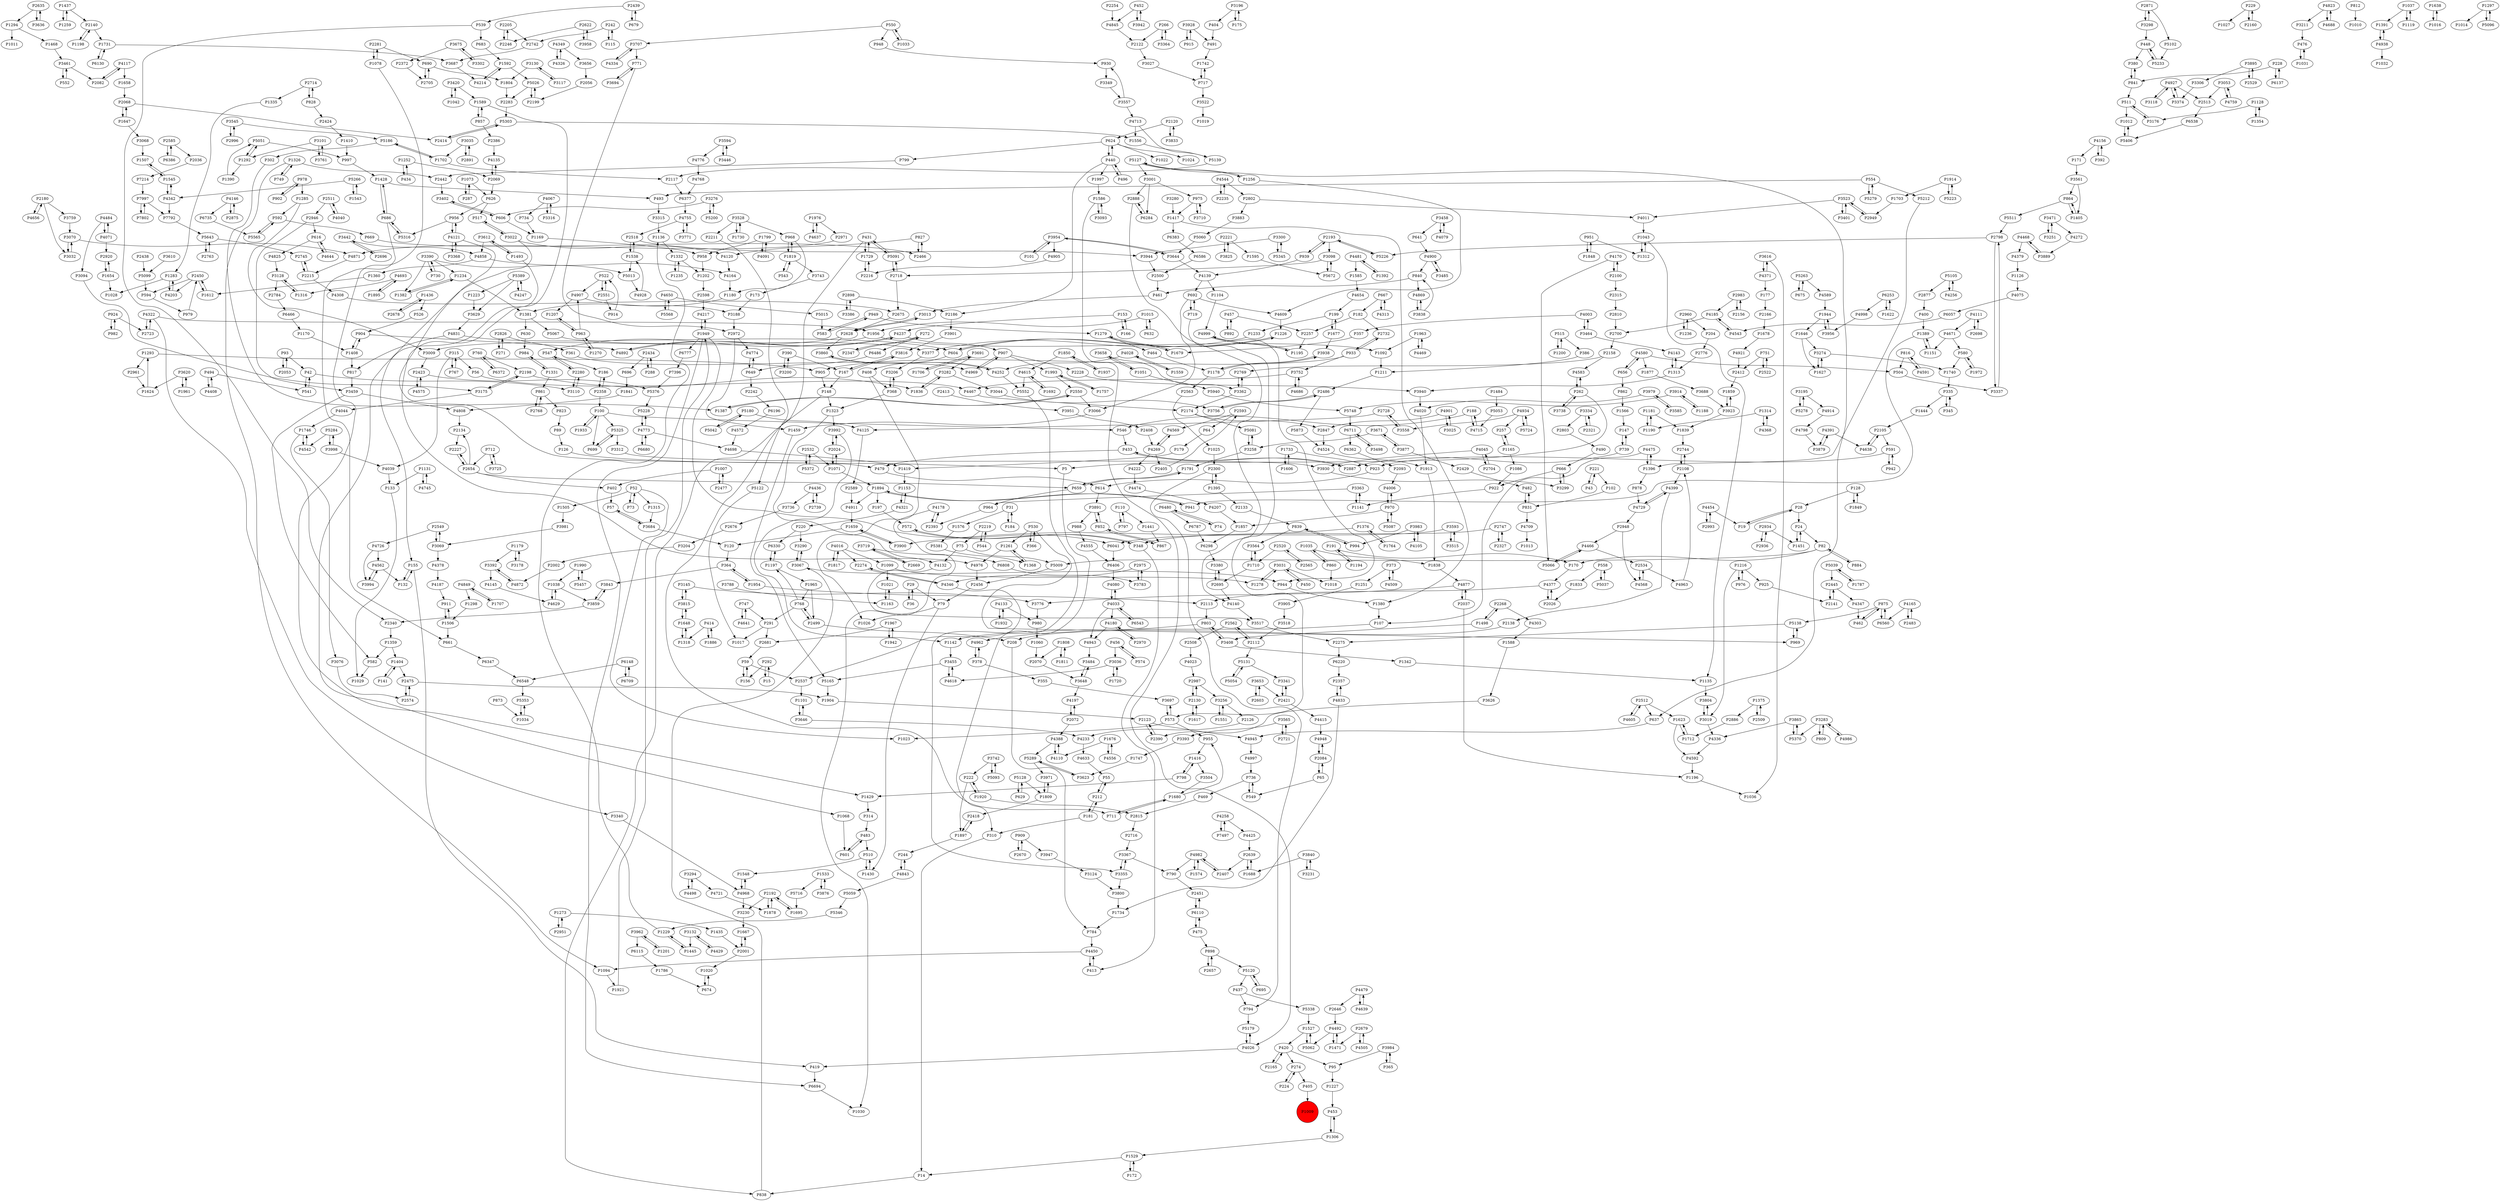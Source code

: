 digraph {
	P1428 -> P493
	P1498 -> P3408
	P2442 -> P3402
	P968 -> P1180
	P4877 -> P2037
	P2072 -> P4197
	P2358 -> P100
	P4962 -> P378
	P3761 -> P3101
	P1007 -> P2477
	P3196 -> P404
	P4143 -> P1313
	P1811 -> P1808
	P3992 -> P2024
	P2961 -> P1624
	P2180 -> P4656
	P504 -> P3337
	P89 -> P126
	P3464 -> P4143
	P5568 -> P4650
	P1223 -> P3629
	P1298 -> P1506
	P1007 -> P402
	P839 -> P994
	P1376 -> P1764
	P4033 -> P4180
	P4197 -> P2072
	P2002 -> P4872
	P1252 -> P434
	P14 -> P838
	P768 -> P1197
	P4020 -> P1913
	P1436 -> P526
	P2174 -> P5081
	P2728 -> P4125
	P3648 -> P4197
	P155 -> P419
	P274 -> P405
	P4140 -> P3517
	P2130 -> P2987
	P2871 -> P3298
	P5062 -> P1527
	P3994 -> P4562
	P1012 -> P5406
	P314 -> P483
	P4222 -> P4474
	P2108 -> P4399
	P3302 -> P3675
	P1894 -> P197
	P1408 -> P904
	P335 -> P1444
	P1196 -> P1036
	P1993 -> P1757
	P5325 -> P3312
	P1731 -> P6130
	P1809 -> P2418
	P420 -> P2165
	P2993 -> P4454
	P5087 -> P970
	P1404 -> P141
	P4715 -> P188
	P3719 -> P2669
	P1354 -> P1128
	P4117 -> P1658
	P1897 -> P2418
	P898 -> P2657
	P6298 -> P3380
	P1877 -> P3688
	P4745 -> P1131
	P827 -> P2466
	P2551 -> P914
	P2423 -> P5376
	P2888 -> P6284
	P1313 -> P4143
	P3504 -> P1680
	P1416 -> P3504
	P4755 -> P3771
	P132 -> P155
	P3594 -> P3446
	P1878 -> P2192
	P3274 -> P1627
	P4349 -> P4326
	P2744 -> P2108
	P686 -> P5316
	P3459 -> P582
	P666 -> P922
	P5131 -> P5054
	P4650 -> P5568
	P156 -> P59
	P979 -> P2450
	P1273 -> P1435
	P4997 -> P736
	P4203 -> P1283
	P4637 -> P1976
	P229 -> P1027
	P4237 -> P907
	P4347 -> P462
	P3942 -> P452
	P1099 -> P1278
	P554 -> P5279
	P1622 -> P6253
	P1734 -> P784
	P3027 -> P717
	P1256 -> P4609
	P5716 -> P1695
	P1360 -> P1612
	P220 -> P3290
	P4798 -> P3879
	P1997 -> P1586
	P390 -> P167
	P2934 -> P1451
	P857 -> P2386
	P994 -> P839
	P592 -> P669
	P100 -> P1933
	P626 -> P956
	P2565 -> P2520
	P2946 -> P3459
	P1506 -> P661
	P2268 -> P1498
	P2340 -> P1359
	P2280 -> P547
	P3258 -> P1791
	P3442 -> P4858
	P2450 -> P594
	P4474 -> P4207
	P1259 -> P1437
	P4943 -> P3484
	P272 -> P6486
	P4524 -> P1913
	P4726 -> P3994
	P3742 -> P5093
	P949 -> P583
	P949 -> P1279
	P2739 -> P4436
	P2445 -> P2141
	P1316 -> P3128
	P3312 -> P3930
	P630 -> P984
	P3455 -> P5165
	P6130 -> P1731
	P1506 -> P911
	P102 -> P831
	P1857 -> P6298
	P904 -> P1408
	P3688 -> P3923
	P4492 -> P1471
	P3390 -> P5013
	P3251 -> P3471
	P574 -> P456
	P3101 -> P3761
	P1659 -> P3900
	P3938 -> P1178
	P4773 -> P5228
	P573 -> P3697
	P541 -> P42
	P3022 -> P1068
	P2551 -> P522
	P4170 -> P2100
	P1234 -> P1382
	P302 -> P1387
	P930 -> P3349
	P15 -> P292
	P1131 -> P4745
	P3984 -> P365
	P3124 -> P3800
	P4016 -> P2274
	P2123 -> P2390
	P469 -> P2815
	P1417 -> P1380
	P5066 -> P4466
	P3393 -> P1747
	P1627 -> P3274
	P1382 -> P1234
	P2408 -> P4269
	P5059 -> P5346
	P924 -> P982
	P5552 -> P3355
	P798 -> P1416
	P1405 -> P864
	P522 -> P4907
	P2549 -> P4726
	P771 -> P2972
	P1292 -> P1390
	P1359 -> P582
	P580 -> P1972
	P2424 -> P1410
	P288 -> P2434
	P712 -> P3725
	P390 -> P3200
	P1576 -> P5381
	P7214 -> P7997
	P291 -> P2681
	P809 -> P3283
	P4388 -> P4110
	P3001 -> P6284
	P1617 -> P2130
	P1141 -> P3363
	P4755 -> P2518
	P2174 -> P2847
	P1094 -> P1921
	P2113 -> P803
	P1390 -> P5051
	P3044 -> P3756
	P110 -> P1441
	P5105 -> P4256
	P221 -> P43
	P3001 -> P2888
	P5015 -> P583
	P1178 -> P2563
	P4185 -> P2700
	P1914 -> P5223
	P82 -> P170
	P624 -> P440
	P408 -> P1026
	P924 -> P2723
	P2747 -> P348
	P958 -> P1202
	P4572 -> P4698
	P2105 -> P591
	P1131 -> P133
	P4170 -> P5066
	P366 -> P530
	P1533 -> P5716
	P2875 -> P4146
	P3865 -> P4336
	P153 -> P166
	P2451 -> P6110
	P4346 -> P2537
	P3710 -> P975
	P1261 -> P1368
	P4945 -> P4997
	P4016 -> P1099
	P1895 -> P4693
	P909 -> P2670
	P2654 -> P2227
	P3035 -> P2891
	P419 -> P6694
	P3069 -> P2549
	P922 -> P1141
	P695 -> P5120
	P4892 -> P4237
	P335 -> P345
	P7997 -> P7792
	P266 -> P3364
	P1073 -> P287
	P3833 -> P2120
	P3594 -> P4776
	P315 -> P4039
	P3471 -> P4272
	P3031 -> P450
	P79 -> P1430
	P2215 -> P4308
	P5 -> P310
	P3523 -> P3401
	P3094 -> P3175
	P4774 -> P649
	P3771 -> P4755
	P3840 -> P3231
	P2718 -> P2675
	P4871 -> P2215
	P2216 -> P1729
	P197 -> P572
	P1990 -> P1038
	P3256 -> P1551
	P573 -> P955
	P133 -> P1029
	P414 -> P1886
	P2972 -> P1459
	P1015 -> P1956
	P1667 -> P2001
	P1949 -> P6041
	P7997 -> P7802
	P1703 -> P2949
	P4982 -> P2407
	P690 -> P1804
	P3859 -> P2340
	P1659 -> P120
	P4580 -> P1877
	P4391 -> P3879
	P1015 -> P632
	P1949 -> P6777
	P3298 -> P448
	P951 -> P1312
	P964 -> P2393
	P2439 -> P679
	P1170 -> P1408
	P1035 -> P860
	P4544 -> P2802
	P3653 -> P2421
	P364 -> P1954
	P4877 -> P3776
	P3725 -> P712
	P892 -> P457
	P1595 -> P5672
	P1677 -> P199
	P3752 -> P4467
	P6330 -> P1197
	P28 -> P19
	P402 -> P57
	P3420 -> P1589
	P1545 -> P4342
	P1226 -> P604
	P4321 -> P220
	P4045 -> P2704
	P683 -> P1592
	P6115 -> P1786
	P1368 -> P1261
	P1416 -> P798
	P4091 -> P1799
	P6480 -> P74
	P790 -> P2451
	P4823 -> P3211
	P3485 -> P4900
	P768 -> P2499
	P2698 -> P4111
	P526 -> P904
	P494 -> P4408
	P7396 -> P5376
	P4823 -> P4688
	P3743 -> P173
	P2205 -> P2742
	P5289 -> P3971
	P3838 -> P4869
	P4326 -> P4349
	P5200 -> P3276
	P970 -> P4006
	P546 -> P433
	P52 -> P1023
	P4178 -> P1030
	P878 -> P4729
	P2888 -> P4140
	P692 -> P719
	P686 -> P1428
	P5081 -> P3258
	P1624 -> P1293
	P948 -> P930
	P591 -> P942
	P4003 -> P357
	P6711 -> P3498
	P794 -> P5179
	P167 -> P3816
	P1313 -> P3940
	P4468 -> P3889
	P2001 -> P1667
	P1538 -> P5013
	P1169 -> P958
	P4322 -> P1956
	P1586 -> P4026
	P220 -> P6330
	P5565 -> P592
	P5102 -> P5233
	P1408 -> P817
	P5165 -> P1904
	P1285 -> P3009
	P3464 -> P4003
	P2550 -> P3066
	P2716 -> P3367
	P1592 -> P5026
	P491 -> P1742
	P24 -> P1451
	P1799 -> P4091
	P5093 -> P3742
	P3561 -> P864
	P2414 -> P5303
	P4721 -> P1878
	P4023 -> P2987
	P5180 -> P4125
	P3368 -> P4121
	P4927 -> P3118
	P1976 -> P4637
	P1648 -> P3815
	P2585 -> P6386
	P2520 -> P1710
	P3374 -> P4927
	P4121 -> P3368
	P4121 -> P956
	P3900 -> P1659
	P6480 -> P6787
	P440 -> P2186
	P547 -> P186
	P1331 -> P984
	P73 -> P52
	P5091 -> P431
	P3392 -> P4145
	P3128 -> P2784
	P4006 -> P970
	P1375 -> P2886
	P4178 -> P2393
	P2407 -> P4982
	P3895 -> P2529
	P2321 -> P3334
	P3196 -> P175
	P272 -> P2347
	P3623 -> P5289
	P4492 -> P5062
	P3280 -> P1417
	P365 -> P3984
	P1273 -> P2951
	P1294 -> P1011
	P4075 -> P6057
	P1654 -> P2920
	P3009 -> P2423
	P4562 -> P132
	P4639 -> P4479
	P182 -> P2732
	P2180 -> P3759
	P812 -> P1010
	P1021 -> P1163
	P3446 -> P3594
	P1417 -> P6383
	P1035 -> P1838
	P558 -> P1833
	P4901 -> P3025
	P199 -> P1677
	P6377 -> P4755
	P1037 -> P1391
	P4346 -> P2274
	P3671 -> P3877
	P4927 -> P3374
	P2126 -> P4233
	P2001 -> P1020
	P3565 -> P3393
	P2140 -> P1731
	P624 -> P799
	P3646 -> P1101
	P1507 -> P1545
	P6560 -> P875
	P2675 -> P2628
	P3859 -> P3843
	P2165 -> P420
	P2315 -> P2810
	P262 -> P3738
	P1730 -> P3528
	P4469 -> P1963
	P1920 -> P222
	P2562 -> P2508
	P6057 -> P4543
	P2357 -> P4833
	P861 -> P823
	P4969 -> P907
	P4467 -> P2174
	P3523 -> P2949
	P530 -> P969
	P433 -> P479
	P2971 -> P4871
	P2728 -> P3558
	P1256 -> P5127
	P3905 -> P3518
	P816 -> P4591
	P368 -> P1323
	P5303 -> P1556
	P2802 -> P3883
	P2696 -> P3442
	P6253 -> P1622
	P6680 -> P4773
	P2300 -> P1395
	P1702 -> P5186
	P355 -> P3697
	P1731 -> P3687
	P4436 -> P3736
	P1819 -> P3743
	P2327 -> P2747
	P939 -> P2193
	P242 -> P2742
	P816 -> P504
	P3117 -> P3130
	P5042 -> P5180
	P2450 -> P4203
	P4776 -> P4768
	P1747 -> P3623
	P1848 -> P951
	P616 -> P4644
	P1216 -> P3019
	P3067 -> P944
	P3282 -> P1836
	P2603 -> P3653
	P4105 -> P3983
	P2192 -> P3230
	P2654 -> P2134
	P2718 -> P5091
	P3954 -> P101
	P1638 -> P1016
	P5284 -> P4542
	P6372 -> P760
	P4825 -> P3128
	P4391 -> P4638
	P4999 -> P1195
	P3658 -> P3362
	P1954 -> P364
	P2134 -> P2227
	P3719 -> P6808
	P3408 -> P1342
	P2676 -> P3204
	P530 -> P366
	P2512 -> P4605
	P4481 -> P1392
	P79 -> P1026
	P292 -> P15
	P988 -> P4555
	P3461 -> P552
	P1092 -> P1211
	P6777 -> P7396
	P4968 -> P3230
	P1746 -> P4542
	P3646 -> P4233
	P799 -> P2442
	P1179 -> P3392
	P751 -> P2522
	P184 -> P31
	P128 -> P28
	P656 -> P862
	P3036 -> P1720
	P1389 -> P1151
	P3616 -> P4371
	P4843 -> P5059
	P1692 -> P4615
	P1678 -> P4921
	P4562 -> P3994
	P626 -> P517
	P2705 -> P690
	P1894 -> P941
	P4833 -> P1734
	P1961 -> P3620
	P739 -> P147
	P42 -> P3110
	P1235 -> P1332
	P4583 -> P262
	P440 -> P496
	P4125 -> P2589
	P1437 -> P2140
	P951 -> P1848
	P554 -> P493
	P2423 -> P4575
	P3951 -> P2408
	P719 -> P573
	P4556 -> P1676
	P4120 -> P4164
	P3545 -> P2996
	P1710 -> P2695
	P1658 -> P2068
	P448 -> P380
	P65 -> P549
	P3691 -> P1706
	P4773 -> P6680
	P4033 -> P4943
	P1956 -> P1092
	P862 -> P1566
	P2549 -> P3069
	P3528 -> P2211
	P461 -> P3013
	P4256 -> P5105
	P3992 -> P1142
	P52 -> P1505
	P5748 -> P6711
	P861 -> P2768
	P1949 -> P6694
	P208 -> P784
	P2563 -> P1025
	P1956 -> P547
	P4509 -> P373
	P291 -> P1017
	P4484 -> P4071
	P2628 -> P3860
	P4693 -> P1316
	P2635 -> P3636
	P4544 -> P2235
	P191 -> P1194
	P75 -> P5009
	P5051 -> P997
	P1548 -> P4968
	P405 -> P1009
	P43 -> P221
	P52 -> P73
	P3110 -> P2280
	P3684 -> P120
	P1786 -> P674
	P2798 -> P3337
	P2920 -> P1654
	P1468 -> P3461
	P1261 -> P4976
	P413 -> P4450
	P2975 -> P3783
	P1179 -> P3178
	P5511 -> P2798
	P4938 -> P1032
	P852 -> P867
	P1559 -> P4028
	P4342 -> P7792
	P3788 -> P1163
	P661 -> P6347
	P873 -> P1034
	P1606 -> P1733
	P3979 -> P3585
	P736 -> P549
	P3175 -> P4044
	P2486 -> P5873
	P2802 -> P4011
	P452 -> P3942
	P734 -> P1169
	P4713 -> P1556
	P1498 -> P2268
	P4568 -> P2534
	P3118 -> P4927
	P244 -> P4843
	P345 -> P335
	P2158 -> P4583
	P2593 -> P64
	P4934 -> P3558
	P583 -> P949
	P3891 -> P988
	P2776 -> P1313
	P3093 -> P1586
	P1435 -> P2001
	P2574 -> P2475
	P4269 -> P4222
	P2037 -> P4877
	P841 -> P380
	P5091 -> P2718
	P515 -> P1200
	P5228 -> P4773
	P907 -> P4969
	P904 -> P4892
	P4986 -> P3283
	P2898 -> P3386
	P2140 -> P1198
	P2622 -> P3958
	P4591 -> P816
	P3274 -> P1740
	P3363 -> P964
	P1430 -> P510
	P4033 -> P4080
	P1165 -> P1086
	P2193 -> P3098
	P315 -> P56
	P3283 -> P5370
	P5105 -> P2877
	P171 -> P3561
	P1037 -> P1119
	P3983 -> P994
	P4858 -> P4164
	P186 -> P2358
	P3707 -> P4334
	P1285 -> P592
	P2593 -> P4569
	P2511 -> P2946
	P4849 -> P1707
	P2072 -> P4388
	P550 -> P948
	P5724 -> P4934
	P4609 -> P1226
	P2483 -> P4165
	P3334 -> P2321
	P3998 -> P4039
	P1445 -> P1229
	P2635 -> P1294
	P2589 -> P4911
	P1197 -> P1965
	P93 -> P42
	P1236 -> P2960
	P4067 -> P3316
	P942 -> P591
	P4258 -> P4425
	P550 -> P1033
	P2513 -> P6538
	P448 -> P5233
	P147 -> P739
	P5223 -> P1914
	P1679 -> P1279
	P1099 -> P1021
	P3752 -> P4686
	P4040 -> P2511
	P3032 -> P3070
	P4688 -> P4823
	P3367 -> P3355
	P543 -> P1819
	P1920 -> P2815
	P2714 -> P828
	P1729 -> P431
	P2987 -> P3256
	P4165 -> P6560
	P1180 -> P1381
	P4322 -> P3340
	P659 -> P964
	P100 -> P546
	P2421 -> P3341
	P3940 -> P4020
	P1894 -> P4911
	P400 -> P1389
	P1294 -> P1468
	P1437 -> P1259
	P3984 -> P95
	P717 -> P3522
	P2987 -> P2130
	P4071 -> P2920
	P3815 -> P1648
	P2268 -> P4303
	P1292 -> P5051
	P3334 -> P2803
	P2386 -> P4135
	P7497 -> P4258
	P3958 -> P2622
	P2500 -> P461
	P3877 -> P3671
	P817 -> P3459
	P3653 -> P2603
	P100 -> P5325
	P3914 -> P5748
	P2372 -> P2705
	P1326 -> P749
	P4247 -> P5389
	P784 -> P4450
	P1306 -> P453
	P4928 -> P1538
	P1538 -> P2518
	P6253 -> P4998
	P476 -> P1031
	P3195 -> P4914
	P3066 -> P1459
	P2193 -> P939
	P1543 -> P5266
	P1493 -> P155
	P1648 -> P1318
	P3128 -> P1316
	P522 -> P2551
	P1451 -> P24
	P3067 -> P3290
	P1283 -> P4203
	P6466 -> P1170
	P1126 -> P4075
	P4111 -> P2698
	P1043 -> P1312
	P2562 -> P2112
	P573 -> P1023
	P5026 -> P2283
	P3458 -> P4079
	P3290 -> P3067
	P2585 -> P2036
	P2960 -> P1236
	P1293 -> P905
	P2429 -> P482
	P4927 -> P2513
	P2198 -> P3175
	P2192 -> P1695
	P1441 -> P867
	P315 -> P767
	P153 -> P4237
	P482 -> P831
	P978 -> P902
	P1181 -> P1190
	P3377 -> P3206
	P2405 -> P2593
	P4938 -> P1391
	P2024 -> P1071
	P1033 -> P550
	P2228 -> P3940
	P1436 -> P2678
	P456 -> P574
	P1375 -> P2509
	P3962 -> P6115
	P2082 -> P4117
	P3687 -> P4214
	P2970 -> P4180
	P5051 -> P1292
	P1201 -> P3962
	P4028 -> P4252
	P939 -> P4139
	P2803 -> P490
	P1034 -> P5353
	P760 -> P6372
	P1323 -> P4132
	P494 -> P541
	P1592 -> P4214
	P3825 -> P2221
	P1101 -> P3646
	P5120 -> P695
	P6586 -> P2500
	P898 -> P5120
	P274 -> P224
	P1104 -> P4999
	P3098 -> P5672
	P287 -> P1073
	P3364 -> P266
	P2768 -> P861
	P3518 -> P2112
	P3299 -> P666
	P6148 -> P6548
	P1585 -> P4654
	P222 -> P1897
	P3901 -> P3816
	P4808 -> P2134
	P1545 -> P1507
	P228 -> P841
	P4907 -> P3188
	P3675 -> P2372
	P2100 -> P2315
	P2670 -> P909
	P2723 -> P4322
	P5389 -> P3629
	P2242 -> P6196
	P4269 -> P2405
	P5099 -> P594
	P614 -> P3891
	P5139 -> P2117
	P3068 -> P1507
	P749 -> P1326
	P1841 -> P4808
	P2678 -> P1436
	P659 -> P1791
	P3865 -> P5370
	P592 -> P5565
	P970 -> P1857
	P3132 -> P1445
	P1151 -> P1389
	P262 -> P4583
	P2024 -> P3992
	P4111 -> P4671
	P699 -> P5325
	P2068 -> P1647
	P803 -> P3408
	P404 -> P491
	P4569 -> P4269
	P1335 -> P1283
	P1278 -> P3031
	P1404 -> P2475
	P4901 -> P2847
	P120 -> P364
	P6711 -> P6362
	P4982 -> P790
	P2695 -> P4140
	P606 -> P1169
	P3843 -> P3859
	P2960 -> P204
	P2518 -> P3944
	P1944 -> P3956
	P6041 -> P6406
	P212 -> P55
	P4479 -> P4639
	P4003 -> P3464
	P2520 -> P2565
	P115 -> P242
	P2518 -> P1538
	P56 -> P4467
	P3315 -> P1136
	P6137 -> P228
	P166 -> P153
	P1967 -> P2681
	P1181 -> P1839
	P2639 -> P2407
	P3928 -> P915
	P4968 -> P1548
	P4156 -> P171
	P679 -> P2439
	P3178 -> P1179
	P674 -> P1020
	P4233 -> P4633
	P2550 -> P1387
	P3019 -> P3804
	P550 -> P3707
	P310 -> P14
	P747 -> P4641
	P204 -> P2776
	P2186 -> P3901
	P4580 -> P656
	P1972 -> P580
	P717 -> P1742
	P4146 -> P6735
	P5406 -> P1012
	P969 -> P5138
	P2508 -> P4023
	P852 -> P3891
	P29 -> P36
	P5672 -> P3098
	P5940 -> P5748
	P4914 -> P4798
	P75 -> P4132
	P1190 -> P1181
	P5873 -> P4524
	P1211 -> P2486
	P582 -> P1029
	P4067 -> P734
	P1921 -> P1949
	P3188 -> P2972
	P1315 -> P3684
	P6196 -> P4572
	P2219 -> P544
	P667 -> P182
	P760 -> P2198
	P6110 -> P475
	P2108 -> P2744
	P1165 -> P257
	P3282 -> P3044
	P172 -> P1529
	P4575 -> P2423
	P3195 -> P5278
	P4481 -> P1585
	P2300 -> P794
	P4408 -> P494
	P1646 -> P3274
	P604 -> P1226
	P357 -> P1679
	P3691 -> P3282
	P3620 -> P1624
	P3838 -> P840
	P2211 -> P5122
	P840 -> P461
	P515 -> P386
	P2534 -> P4568
	P1574 -> P4982
	P1804 -> P2283
	P1234 -> P1381
	P1746 -> P3076
	P2534 -> P4963
	P6110 -> P2451
	P2084 -> P65
	P4729 -> P4399
	P52 -> P1315
	P5289 -> P3623
	P2130 -> P1617
	P2522 -> P751
	P5353 -> P1034
	P2254 -> P4845
	P2763 -> P5643
	P2679 -> P4505
	P3362 -> P2769
	P3883 -> P5060
	P2056 -> P2199
	P2393 -> P4178
	P2227 -> P2654
	P2439 -> P539
	P3891 -> P852
	P408 -> P368
	P1937 -> P1850
	P42 -> P541
	P1251 -> P3905
	P3564 -> P1710
	P875 -> P462
	P2221 -> P1595
	P4121 -> P479
	P1551 -> P3256
	P1914 -> P1703
	P141 -> P1404
	P1965 -> P768
	P1963 -> P4469
	P6548 -> P5353
	P490 -> P666
	P2949 -> P3523
	P5060 -> P3644
	P414 -> P1318
	P3981 -> P3069
	P1153 -> P4321
	P483 -> P601
	P2886 -> P1712
	P3517 -> P2275
	P4117 -> P2082
	P2123 -> P4945
	P4845 -> P2122
	P126 -> P5
	P1612 -> P2450
	P2120 -> P624
	P364 -> P3843
	P2198 -> P1836
	P1020 -> P674
	P74 -> P6480
	P914 -> P522
	P547 -> P2280
	P4726 -> P4562
	P179 -> P1419
	P984 -> P1331
	P3707 -> P771
	P4214 -> P1592
	P1227 -> P453
	P1071 -> P1894
	P1707 -> P4849
	P1216 -> P925
	P4650 -> P5015
	P915 -> P3928
	P2026 -> P4377
	P907 -> P1993
	P3783 -> P2975
	P59 -> P2537
	P860 -> P1035
	P5026 -> P2199
	P2105 -> P4638
	P1904 -> P2123
	P496 -> P440
	P1306 -> P1529
	P649 -> P2242
	P5303 -> P2414
	P907 -> P2228
	P909 -> P3947
	P3341 -> P2421
	P823 -> P89
	P257 -> P1165
	P3013 -> P2628
	P4644 -> P616
	P101 -> P3954
	P5278 -> P3195
	P453 -> P1306
	P1396 -> P4475
	P2274 -> P4346
	P2445 -> P4347
	P4934 -> P257
	P857 -> P1589
	P2975 -> P4346
	P224 -> P274
	P2512 -> P1623
	P3889 -> P4468
	P2769 -> P3362
	P4139 -> P692
	P1527 -> P5062
	P4336 -> P4592
	P860 -> P1018
	P4145 -> P4629
	P4638 -> P2105
	P82 -> P884
	P1419 -> P1153
	P437 -> P794
	P1740 -> P335
	P2486 -> P3756
	P5372 -> P2532
	P1849 -> P128
	P6220 -> P2357
	P4454 -> P2993
	P3528 -> P1730
	P2122 -> P3027
	P3515 -> P3593
	P4831 -> P817
	P5316 -> P686
	P3022 -> P4120
	P4693 -> P1895
	P1676 -> P4110
	P4963 -> P2108
	P3019 -> P4336
	P3355 -> P3367
	P3558 -> P2728
	P4371 -> P177
	P2639 -> P1688
	P1195 -> P4999
	P1527 -> P420
	P902 -> P978
	P2412 -> P1859
	P1680 -> P955
	P2156 -> P2983
	P1932 -> P4133
	P667 -> P4313
	P3256 -> P2126
	P1025 -> P2300
	P4080 -> P4033
	P6735 -> P5565
	P4313 -> P667
	P1178 -> P3938
	P5186 -> P302
	P3200 -> P390
	P155 -> P132
	P2810 -> P2700
	P1886 -> P414
	P4905 -> P2216
	P1566 -> P147
	P2871 -> P5102
	P6386 -> P2585
	P440 -> P624
	P1293 -> P2961
	P2654 -> P659
	P730 -> P3390
	P4759 -> P3053
	P3053 -> P2513
	P963 -> P4907
	P177 -> P2166
	P3612 -> P1493
	P475 -> P898
	P692 -> P4609
	P5389 -> P1223
	P1078 -> P1429
	P956 -> P5316
	P2421 -> P4415
	P3523 -> P4011
	P4342 -> P1545
	P5179 -> P4026
	P3684 -> P57
	P4872 -> P3392
	P4207 -> P1857
	P2714 -> P1335
	P2215 -> P2745
	P348 -> P572
	P2826 -> P361
	P3076 -> P2574
	P1207 -> P963
	P475 -> P6110
	P3979 -> P4020
	P2877 -> P400
	P3815 -> P3145
	P3498 -> P6711
	P1954 -> P2113
	P3944 -> P2500
	P1086 -> P922
	P4165 -> P2483
	P2646 -> P4492
	P751 -> P2412
	P3928 -> P491
	P1395 -> P2133
	P4686 -> P3752
	P1060 -> P2070
	P457 -> P2257
	P4399 -> P2138
	P2100 -> P4170
	P3145 -> P3776
	P2704 -> P4045
	P1742 -> P717
	P1051 -> P5940
	P348 -> P413
	P1318 -> P1648
	P1229 -> P1445
	P2669 -> P3719
	P1729 -> P2216
	P2466 -> P827
	P188 -> P546
	P4258 -> P7497
	P4454 -> P19
	P1799 -> P958
	P4164 -> P1180
	P3616 -> P1036
	P3971 -> P1809
	P1710 -> P3564
	P3392 -> P4872
	P1252 -> P2069
	P1993 -> P2550
	P1038 -> P4629
	P2281 -> P1078
	P5131 -> P3341
	P2983 -> P4185
	P6543 -> P4033
	P29 -> P79
	P1556 -> P5139
	P1381 -> P630
	P3204 -> P2002
	P3035 -> P1702
	P3230 -> P1667
	P5279 -> P554
	P4252 -> P3860
	P1279 -> P464
	P188 -> P4715
	P1787 -> P5039
	P191 -> P170
	P4349 -> P3656
	P5138 -> P2275
	P1859 -> P3923
	P933 -> P2732
	P4900 -> P840
	P4998 -> P3956
	P1720 -> P3036
	P1791 -> P659
	P1326 -> P1094
	P530 -> P1261
	P1429 -> P314
	P373 -> P1251
	P3557 -> P4713
	P554 -> P5212
	P6406 -> P4080
	P2742 -> P3687
	P4589 -> P1944
	P5053 -> P4715
	P1942 -> P1967
	P4921 -> P2412
	P1695 -> P2192
	P4849 -> P1298
	P4016 -> P1817
	P4629 -> P1038
	P2280 -> P3110
	P3671 -> P3258
	P4368 -> P1314
	P2951 -> P1273
	P3294 -> P4721
	P5122 -> P1017
	P199 -> P1233
	P5338 -> P1527
	P2537 -> P1101
	P944 -> P1380
	P59 -> P156
	P3363 -> P1141
	P978 -> P1285
	P1197 -> P6330
	P3675 -> P3302
	P3636 -> P2635
	P4071 -> P4484
	P2221 -> P3825
	P3459 -> P4808
	P1136 -> P1332
	P2084 -> P4948
	P3658 -> P1051
	P3471 -> P3251
	P2117 -> P6377
	P841 -> P511
	P3300 -> P5345
	P2948 -> P4466
	P2180 -> P3032
	P544 -> P2219
	P3742 -> P222
	P4907 -> P1207
	P1135 -> P3804
	P5263 -> P4589
	P1194 -> P191
	P1589 -> P4976
	P3694 -> P771
	P3561 -> P1405
	P1216 -> P976
	P464 -> P1178
	P2138 -> P208
	P2983 -> P2156
	P19 -> P28
	P4948 -> P2084
	P4026 -> P5179
	P2972 -> P4774
	P2499 -> P208
	P433 -> P2887
	P31 -> P184
	P1016 -> P1638
	P6808 -> P3783
	P170 -> P4377
	P7802 -> P7997
	P3402 -> P606
	P2679 -> P1471
	P1808 -> P2070
	P1380 -> P107
	P1976 -> P2971
	P3276 -> P606
	P690 -> P2705
	P747 -> P291
	P4466 -> P2534
	P1623 -> P4592
	P1314 -> P4368
	P1505 -> P3981
	P1323 -> P3992
	P1270 -> P963
	P4671 -> P1151
	P373 -> P4509
	P1391 -> P4938
	P3069 -> P4378
	P5263 -> P675
	P2112 -> P2562
	P1392 -> P4481
	P4505 -> P2679
	P4133 -> P980
	P3380 -> P2695
	P3877 -> P2429
	P1819 -> P543
	P1588 -> P3626
	P173 -> P3188
	P1071 -> P2024
	P3876 -> P1533
	P3629 -> P4831
	P483 -> P510
	P4180 -> P2970
	P968 -> P1819
	P2934 -> P2936
	P7792 -> P5643
	P479 -> P614
	P3355 -> P3800
	P3484 -> P3648
	P803 -> P4962
	P3930 -> P3299
	P1128 -> P1354
	P2347 -> P272
	P2275 -> P6220
	P3626 -> P2390
	P4450 -> P1094
	P1990 -> P5457
	P1702 -> P2117
	P2509 -> P1375
	P980 -> P1060
	P5643 -> P2763
	P3455 -> P4618
	P976 -> P1216
	P2654 -> P402
	P3759 -> P3070
	P637 -> P4945
	P4618 -> P3455
	P431 -> P5091
	P517 -> P3022
	P1389 -> P941
	P4026 -> P419
	P1623 -> P1712
	P1038 -> P3859
	P2160 -> P229
	P3656 -> P2056
	P2257 -> P1195
	P4656 -> P2180
	P1078 -> P2281
	P875 -> P5138
	P1529 -> P14
	P4475 -> P1396
	P55 -> P212
	P686 -> P661
	P4011 -> P1043
	P222 -> P1920
	P3316 -> P4067
	P3840 -> P1688
	P93 -> P2053
	P378 -> P355
	P1654 -> P1028
	P632 -> P1015
	P549 -> P736
	P2732 -> P933
	P456 -> P3036
	P6538 -> P5406
	P181 -> P310
	P3031 -> P1278
	P3860 -> P4252
	P4615 -> P5552
	P831 -> P482
	P3053 -> P4759
	P591 -> P923
	P2036 -> P7214
	P4436 -> P2739
	P1712 -> P1623
	P3294 -> P4498
	P5325 -> P699
	P1850 -> P4615
	P666 -> P3299
	P3031 -> P1018
	P982 -> P924
	P5127 -> P637
	P4654 -> P199
	P31 -> P1576
	P864 -> P5511
	P4033 -> P6543
	P580 -> P1740
	P975 -> P1417
	P6347 -> P6548
	P181 -> P212
	P1283 -> P1028
	P167 -> P148
	P3442 -> P2696
	P2475 -> P1904
	P828 -> P2424
	P242 -> P115
	P4399 -> P4729
	P65 -> P2084
	P1031 -> P476
	P2747 -> P2327
	P1676 -> P4556
	P4773 -> P4698
	P2700 -> P2158
	P3895 -> P3306
	P4999 -> P944
	P4039 -> P133
	P5128 -> P1809
	P2141 -> P2445
	P905 -> P148
	P4377 -> P2113
	P3258 -> P5081
	P5376 -> P5228
	P3206 -> P368
	P2477 -> P1007
	P970 -> P5087
	P1647 -> P3068
	P601 -> P483
	P1119 -> P1037
	P5039 -> P1787
	P493 -> P3315
	P5643 -> P2745
	P558 -> P5037
	P3401 -> P3523
	P4237 -> P4892
	P228 -> P6137
	P1200 -> P515
	P2695 -> P3380
	P1410 -> P997
	P2070 -> P3648
	P4371 -> P3616
	P2219 -> P75
	P3098 -> P2718
	P3776 -> P980
	P712 -> P2654
	P3276 -> P5200
	P110 -> P797
	P2681 -> P59
	P3620 -> P1961
	P457 -> P892
	P827 -> P4120
	P696 -> P1841
	P5266 -> P1543
	P3914 -> P1188
	P4217 -> P1949
	P1493 -> P3612
	P1297 -> P1014
	P5120 -> P437
	P431 -> P1729
	P1897 -> P244
	P2499 -> P768
	P2532 -> P5372
	P128 -> P1849
	P262 -> P5
	P1706 -> P3691
	P1188 -> P3914
	P875 -> P6560
	P6362 -> P2093
	P380 -> P841
	P2456 -> P79
	P3644 -> P3954
	P3738 -> P262
	P1808 -> P1811
	P2390 -> P2123
	P6284 -> P2888
	P2511 -> P4040
	P3923 -> P1859
	P5037 -> P558
	P955 -> P1416
	P736 -> P469
	P798 -> P1429
	P5180 -> P5042
	P4269 -> P4569
	P4475 -> P107
	P975 -> P3710
	P3130 -> P3117
	P1042 -> P3420
	P3557 -> P930
	P1757 -> P1993
	P437 -> P5338
	P221 -> P102
	P5226 -> P2193
	P1764 -> P1376
	P4641 -> P747
	P4698 -> P1419
	P1312 -> P1043
	P2826 -> P271
	P3337 -> P2798
	P1331 -> P861
	P4833 -> P2357
	P616 -> P4825
	P1332 -> P1235
	P1128 -> P3176
	P5266 -> P4342
	P148 -> P838
	P4079 -> P3458
	P36 -> P29
	P4045 -> P3930
	P3593 -> P6041
	P1836 -> P3282
	P3998 -> P5284
	P1963 -> P1092
	P1342 -> P1135
	P767 -> P315
	P1051 -> P3658
	P539 -> P2340
	P884 -> P82
	P2948 -> P4568
	P1381 -> P5067
	P4466 -> P5066
	P3175 -> P2198
	P4498 -> P3294
	P3962 -> P1201
	P1933 -> P100
	P3800 -> P1734
	P1733 -> P923
	P2205 -> P2246
	P624 -> P1022
	P5067 -> P3377
	P3420 -> P1042
	P4831 -> P604
	P3458 -> P641
	P4843 -> P244
	P3697 -> P573
	P2069 -> P626
	P378 -> P4962
	P420 -> P274
	P2946 -> P616
	P4592 -> P1196
	P4377 -> P2026
	P4858 -> P1360
	P649 -> P4774
	P2622 -> P2246
	P4388 -> P5289
	P3593 -> P3515
	P3585 -> P3979
	P1332 -> P1202
	P1326 -> P2442
	P2898 -> P2186
	P5284 -> P3998
	P2192 -> P1878
	P669 -> P2466
	P271 -> P2826
	P1688 -> P2639
	P4110 -> P4388
	P2120 -> P3833
	P1817 -> P4016
	P1428 -> P686
	P867 -> P852
	P3036 -> P4618
	P840 -> P4869
	P4185 -> P4543
	P4605 -> P2512
	P3176 -> P511
	P1733 -> P1606
	P2413 -> P3951
	P6383 -> P6586
	P450 -> P3031
	P229 -> P2160
	P1965 -> P2499
	P4139 -> P1104
	P1202 -> P2598
	P2936 -> P2934
	P4303 -> P1588
	P2358 -> P186
	P452 -> P4845
	P4321 -> P1153
	P797 -> P110
	P57 -> P3684
	P3947 -> P3124
	P1589 -> P857
	P3612 -> P4858
	P771 -> P3694
	P1833 -> P2026
	P392 -> P4156
	P2246 -> P2205
	P4135 -> P2069
	P1529 -> P172
	P1484 -> P5053
	P1459 -> P5165
	P462 -> P875
	P839 -> P3564
	P6486 -> P649
	P3956 -> P1944
	P1297 -> P5096
	P1819 -> P968
	P1396 -> P878
	P4252 -> P5552
	P4869 -> P3838
	P3132 -> P4429
	P831 -> P4709
	P3386 -> P2898
	P2438 -> P5099
	P100 -> P699
	P2532 -> P1071
	P552 -> P3461
	P3816 -> P167
	P997 -> P1428
	P5127 -> P3001
	P107 -> P1142
	P2283 -> P5303
	P420 -> P95
	P572 -> P348
	P3954 -> P3644
	P1142 -> P3455
	P3367 -> P790
	P82 -> P5009
	P5233 -> P448
	P923 -> P614
	P4543 -> P4185
	P3001 -> P975
	P3736 -> P2676
	P3408 -> P803
	P3390 -> P730
	P3211 -> P476
	P2450 -> P1612
	P1314 -> P1190
	P3340 -> P4968
	P3298 -> P2871
	P4934 -> P5724
	P3879 -> P4391
	P838 -> P3067
	P292 -> P156
	P4378 -> P4187
	P963 -> P1207
	P4429 -> P3132
	P4133 -> P1932
	P4180 -> P4943
	P4132 -> P3517
	P6694 -> P1030
	P2037 -> P1196
	P2199 -> P5026
	P4479 -> P2646
	P3362 -> P2174
	P5346 -> P1229
	P510 -> P1548
	P2598 -> P4217
	P4334 -> P3707
	P1838 -> P4877
	P386 -> P1211
	P4976 -> P2456
	P3545 -> P5186
	P2434 -> P696
	P2053 -> P93
	P4633 -> P55
	P4542 -> P1746
	P3283 -> P4986
	P2512 -> P637
	P5039 -> P2445
	P434 -> P1252
	P5013 -> P4928
	P3145 -> P3815
	P5127 -> P1256
	P1068 -> P601
	P5212 -> P1396
	P864 -> P1405
	P28 -> P24
	P148 -> P1323
	P6148 -> P6709
	P4911 -> P1659
	P3101 -> P1292
	P5389 -> P4247
	P4982 -> P1574
	P3565 -> P2721
	P2628 -> P3013
	P3648 -> P3484
	P2996 -> P3545
	P606 -> P3402
	P440 -> P1997
	P2475 -> P2574
	P629 -> P5128
	P4468 -> P4379
	P3522 -> P1019
	P911 -> P1506
	P3954 -> P4905
	P4146 -> P2875
	P1949 -> P4217
	P1677 -> P3938
	P5381 -> P1368
	P4484 -> P3094
	P3528 -> P968
	P3390 -> P1382
	P4729 -> P2948
	P361 -> P4969
	P1198 -> P2140
	P2166 -> P1678
	P95 -> P1227
	P4580 -> P504
	P1680 -> P711
	P2798 -> P5226
	P3923 -> P1839
	P511 -> P3176
	P5186 -> P1702
	P4768 -> P6377
	P4450 -> P413
	P5457 -> P1990
	P3130 -> P1804
	P2158 -> P2769
	P5370 -> P3865
	P624 -> P1024
	P1387 -> P2550
	P1395 -> P2300
	P3610 -> P5099
	P4322 -> P2723
	P3983 -> P4105
	P656 -> P4580
	P4272 -> P3889
	P4156 -> P392
	P1646 -> P1627
	P510 -> P1430
	P1229 -> P1136
	P4379 -> P1126
	P2847 -> P4524
	P1359 -> P1404
	P3756 -> P2486
	P692 -> P3066
	P4187 -> P911
	P1533 -> P3876
	P4900 -> P3485
	P2891 -> P3035
	P3022 -> P517
	P212 -> P181
	P4615 -> P1692
	P2068 -> P2414
	P2529 -> P3895
	P175 -> P3196
	P3644 -> P4139
	P539 -> P683
	P1809 -> P3971
	P431 -> P711
	P1233 -> P3377
	P768 -> P291
	P675 -> P5263
	P266 -> P2122
	P3283 -> P809
	P3349 -> P3557
	P5096 -> P1297
	P963 -> P1270
	P1163 -> P1021
	P2721 -> P3565
	P2657 -> P898
	P511 -> P1012
	P3461 -> P2082
	P5009 -> P2456
	P4425 -> P2639
	P1279 -> P1679
	P4709 -> P1013
	P2418 -> P1897
	P4555 -> P6406
	P182 -> P2257
	P2193 -> P5226
	P2784 -> P6466
	P739 -> P2887
	P4671 -> P580
	P6709 -> P6148
	P2112 -> P5131
	P2093 -> P4006
	P1647 -> P2068
	P64 -> P179
	P3070 -> P3032
	P3231 -> P3840
	P24 -> P82
	P2887 -> P433
	P2281 -> P690
	P2815 -> P2716
	P1839 -> P2744
	P1471 -> P4492
	P3390 -> P1234
	P3804 -> P3019
	P594 -> P979
	P4028 -> P1559
	P6787 -> P6298
	P4044 -> P1746
	P719 -> P692
	P5128 -> P629
	P2434 -> P288
	P925 -> P2141
	P1043 -> P1135
	P828 -> P2714
	P2235 -> P4544
	P4713 -> P5139
	P2745 -> P2215
	P4415 -> P4948
	P1850 -> P1937
	P3070 -> P4871
	P5138 -> P969
	P933 -> P3752
	P5054 -> P5131
	P956 -> P4121
	P1586 -> P3093
	P711 -> P1680
	P2133 -> P839
	P604 -> P408
	P5345 -> P3300
	P1444 -> P2105
	P368 -> P3206
	P2069 -> P4135
	P3306 -> P3374
	P641 -> P4900
	P1376 -> P3900
	P933 -> P905
	P1967 -> P1942
	P941 -> P1894
	P1073 -> P626
	P1944 -> P1646
	P2628 -> P3009
	P4308 -> P2675
	P3300 -> P3944
	P1913 -> P1838
	P3025 -> P4901
	P1009 [shape=circle]
	P1009 [style=filled]
	P1009 [fillcolor=red]
}